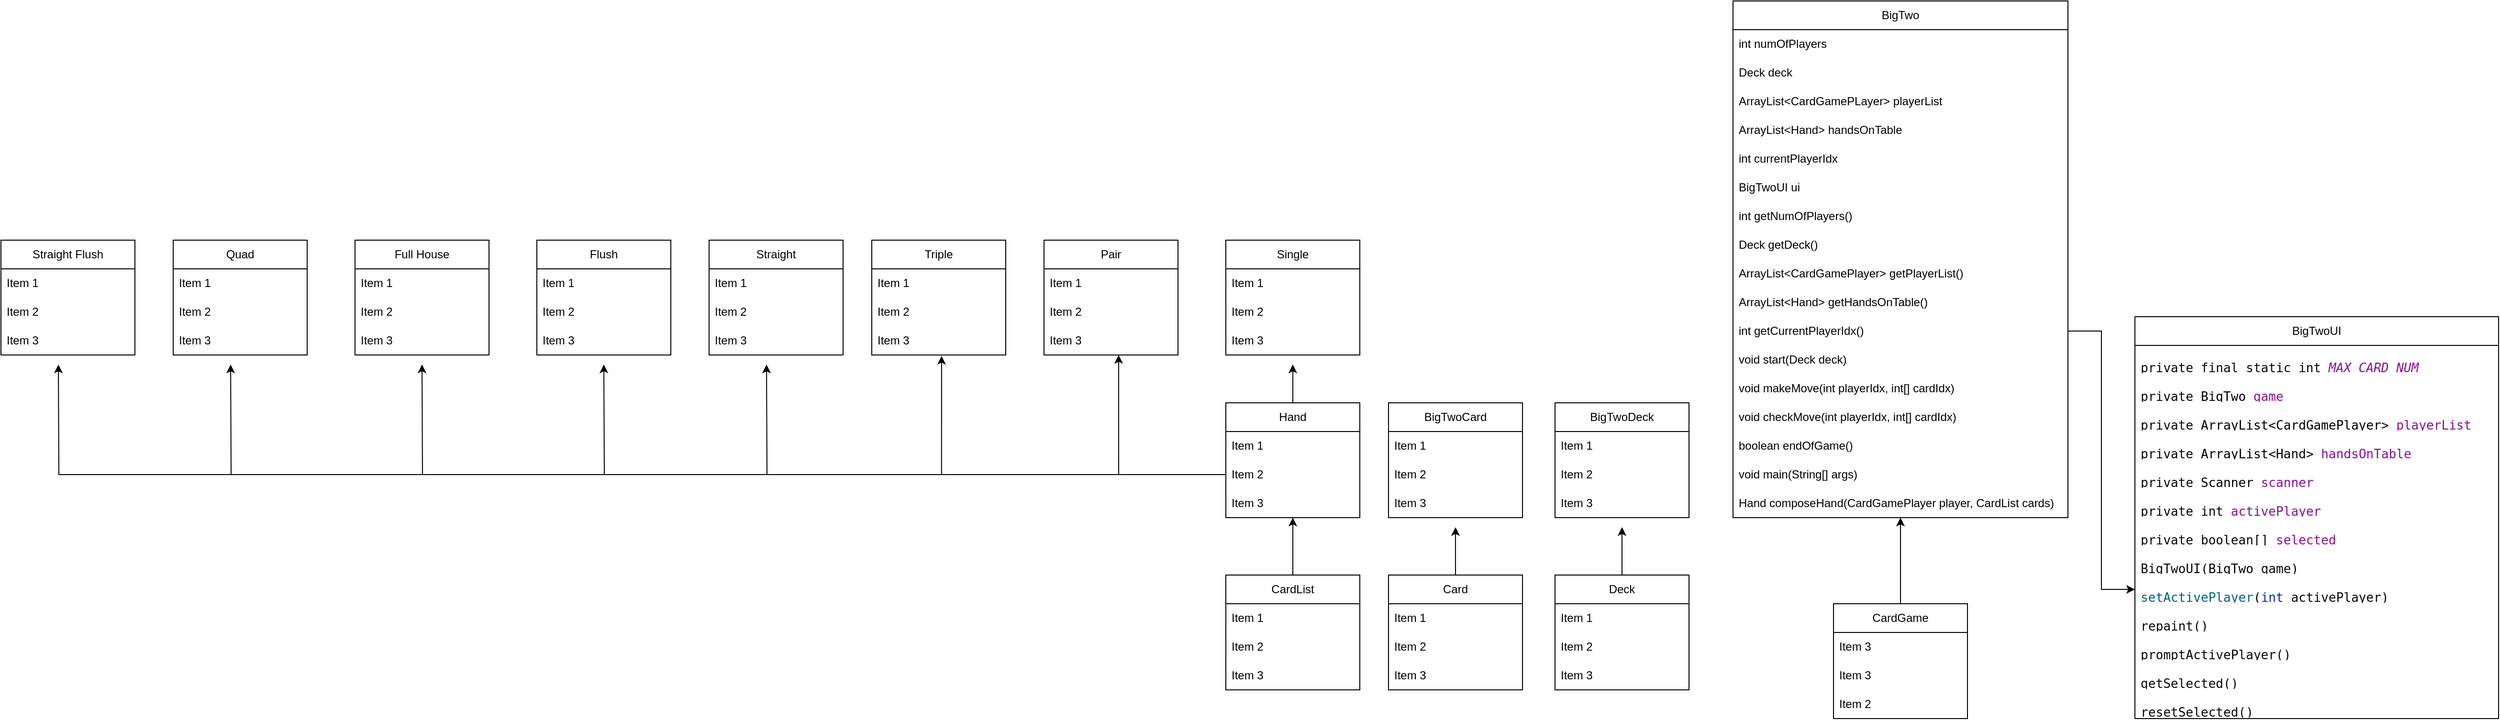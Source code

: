 <mxfile version="22.0.8" type="device">
  <diagram name="Page-1" id="g47w8EGufNqHZkuAwnUn">
    <mxGraphModel dx="3328" dy="1989" grid="1" gridSize="10" guides="1" tooltips="1" connect="1" arrows="1" fold="1" page="1" pageScale="1" pageWidth="827" pageHeight="1169" math="0" shadow="0">
      <root>
        <mxCell id="0" />
        <mxCell id="1" parent="0" />
        <mxCell id="C8PGLxYeHss2Zlrwtv-7-67" style="edgeStyle=orthogonalEdgeStyle;rounded=0;orthogonalLoop=1;jettySize=auto;html=1;" edge="1" parent="1" source="C8PGLxYeHss2Zlrwtv-7-3">
          <mxGeometry relative="1" as="geometry">
            <mxPoint x="414" y="540" as="targetPoint" />
          </mxGeometry>
        </mxCell>
        <mxCell id="C8PGLxYeHss2Zlrwtv-7-3" value="Deck" style="swimlane;fontStyle=0;childLayout=stackLayout;horizontal=1;startSize=30;horizontalStack=0;resizeParent=1;resizeParentMax=0;resizeLast=0;collapsible=1;marginBottom=0;whiteSpace=wrap;html=1;" vertex="1" parent="1">
          <mxGeometry x="344" y="590" width="140" height="120" as="geometry" />
        </mxCell>
        <mxCell id="C8PGLxYeHss2Zlrwtv-7-4" value="Item 1" style="text;strokeColor=none;fillColor=none;align=left;verticalAlign=middle;spacingLeft=4;spacingRight=4;overflow=hidden;points=[[0,0.5],[1,0.5]];portConstraint=eastwest;rotatable=0;whiteSpace=wrap;html=1;" vertex="1" parent="C8PGLxYeHss2Zlrwtv-7-3">
          <mxGeometry y="30" width="140" height="30" as="geometry" />
        </mxCell>
        <mxCell id="C8PGLxYeHss2Zlrwtv-7-5" value="Item 2" style="text;strokeColor=none;fillColor=none;align=left;verticalAlign=middle;spacingLeft=4;spacingRight=4;overflow=hidden;points=[[0,0.5],[1,0.5]];portConstraint=eastwest;rotatable=0;whiteSpace=wrap;html=1;" vertex="1" parent="C8PGLxYeHss2Zlrwtv-7-3">
          <mxGeometry y="60" width="140" height="30" as="geometry" />
        </mxCell>
        <mxCell id="C8PGLxYeHss2Zlrwtv-7-6" value="Item 3" style="text;strokeColor=none;fillColor=none;align=left;verticalAlign=middle;spacingLeft=4;spacingRight=4;overflow=hidden;points=[[0,0.5],[1,0.5]];portConstraint=eastwest;rotatable=0;whiteSpace=wrap;html=1;" vertex="1" parent="C8PGLxYeHss2Zlrwtv-7-3">
          <mxGeometry y="90" width="140" height="30" as="geometry" />
        </mxCell>
        <mxCell id="C8PGLxYeHss2Zlrwtv-7-7" value="BigTwoDeck" style="swimlane;fontStyle=0;childLayout=stackLayout;horizontal=1;startSize=30;horizontalStack=0;resizeParent=1;resizeParentMax=0;resizeLast=0;collapsible=1;marginBottom=0;whiteSpace=wrap;html=1;" vertex="1" parent="1">
          <mxGeometry x="344" y="410" width="140" height="120" as="geometry" />
        </mxCell>
        <mxCell id="C8PGLxYeHss2Zlrwtv-7-8" value="Item 1" style="text;strokeColor=none;fillColor=none;align=left;verticalAlign=middle;spacingLeft=4;spacingRight=4;overflow=hidden;points=[[0,0.5],[1,0.5]];portConstraint=eastwest;rotatable=0;whiteSpace=wrap;html=1;" vertex="1" parent="C8PGLxYeHss2Zlrwtv-7-7">
          <mxGeometry y="30" width="140" height="30" as="geometry" />
        </mxCell>
        <mxCell id="C8PGLxYeHss2Zlrwtv-7-9" value="Item 2" style="text;strokeColor=none;fillColor=none;align=left;verticalAlign=middle;spacingLeft=4;spacingRight=4;overflow=hidden;points=[[0,0.5],[1,0.5]];portConstraint=eastwest;rotatable=0;whiteSpace=wrap;html=1;" vertex="1" parent="C8PGLxYeHss2Zlrwtv-7-7">
          <mxGeometry y="60" width="140" height="30" as="geometry" />
        </mxCell>
        <mxCell id="C8PGLxYeHss2Zlrwtv-7-10" value="Item 3" style="text;strokeColor=none;fillColor=none;align=left;verticalAlign=middle;spacingLeft=4;spacingRight=4;overflow=hidden;points=[[0,0.5],[1,0.5]];portConstraint=eastwest;rotatable=0;whiteSpace=wrap;html=1;" vertex="1" parent="C8PGLxYeHss2Zlrwtv-7-7">
          <mxGeometry y="90" width="140" height="30" as="geometry" />
        </mxCell>
        <mxCell id="C8PGLxYeHss2Zlrwtv-7-81" style="edgeStyle=orthogonalEdgeStyle;rounded=0;orthogonalLoop=1;jettySize=auto;html=1;" edge="1" parent="1" source="C8PGLxYeHss2Zlrwtv-7-13">
          <mxGeometry relative="1" as="geometry">
            <mxPoint x="240" y="540" as="targetPoint" />
          </mxGeometry>
        </mxCell>
        <mxCell id="C8PGLxYeHss2Zlrwtv-7-13" value="Card" style="swimlane;fontStyle=0;childLayout=stackLayout;horizontal=1;startSize=30;horizontalStack=0;resizeParent=1;resizeParentMax=0;resizeLast=0;collapsible=1;marginBottom=0;whiteSpace=wrap;html=1;" vertex="1" parent="1">
          <mxGeometry x="170" y="590" width="140" height="120" as="geometry" />
        </mxCell>
        <mxCell id="C8PGLxYeHss2Zlrwtv-7-14" value="Item 1" style="text;strokeColor=none;fillColor=none;align=left;verticalAlign=middle;spacingLeft=4;spacingRight=4;overflow=hidden;points=[[0,0.5],[1,0.5]];portConstraint=eastwest;rotatable=0;whiteSpace=wrap;html=1;" vertex="1" parent="C8PGLxYeHss2Zlrwtv-7-13">
          <mxGeometry y="30" width="140" height="30" as="geometry" />
        </mxCell>
        <mxCell id="C8PGLxYeHss2Zlrwtv-7-15" value="Item 2" style="text;strokeColor=none;fillColor=none;align=left;verticalAlign=middle;spacingLeft=4;spacingRight=4;overflow=hidden;points=[[0,0.5],[1,0.5]];portConstraint=eastwest;rotatable=0;whiteSpace=wrap;html=1;" vertex="1" parent="C8PGLxYeHss2Zlrwtv-7-13">
          <mxGeometry y="60" width="140" height="30" as="geometry" />
        </mxCell>
        <mxCell id="C8PGLxYeHss2Zlrwtv-7-16" value="Item 3" style="text;strokeColor=none;fillColor=none;align=left;verticalAlign=middle;spacingLeft=4;spacingRight=4;overflow=hidden;points=[[0,0.5],[1,0.5]];portConstraint=eastwest;rotatable=0;whiteSpace=wrap;html=1;" vertex="1" parent="C8PGLxYeHss2Zlrwtv-7-13">
          <mxGeometry y="90" width="140" height="30" as="geometry" />
        </mxCell>
        <mxCell id="C8PGLxYeHss2Zlrwtv-7-17" value="CardList" style="swimlane;fontStyle=0;childLayout=stackLayout;horizontal=1;startSize=30;horizontalStack=0;resizeParent=1;resizeParentMax=0;resizeLast=0;collapsible=1;marginBottom=0;whiteSpace=wrap;html=1;" vertex="1" parent="1">
          <mxGeometry y="590" width="140" height="120" as="geometry" />
        </mxCell>
        <mxCell id="C8PGLxYeHss2Zlrwtv-7-18" value="Item 1" style="text;strokeColor=none;fillColor=none;align=left;verticalAlign=middle;spacingLeft=4;spacingRight=4;overflow=hidden;points=[[0,0.5],[1,0.5]];portConstraint=eastwest;rotatable=0;whiteSpace=wrap;html=1;" vertex="1" parent="C8PGLxYeHss2Zlrwtv-7-17">
          <mxGeometry y="30" width="140" height="30" as="geometry" />
        </mxCell>
        <mxCell id="C8PGLxYeHss2Zlrwtv-7-19" value="Item 2" style="text;strokeColor=none;fillColor=none;align=left;verticalAlign=middle;spacingLeft=4;spacingRight=4;overflow=hidden;points=[[0,0.5],[1,0.5]];portConstraint=eastwest;rotatable=0;whiteSpace=wrap;html=1;" vertex="1" parent="C8PGLxYeHss2Zlrwtv-7-17">
          <mxGeometry y="60" width="140" height="30" as="geometry" />
        </mxCell>
        <mxCell id="C8PGLxYeHss2Zlrwtv-7-20" value="Item 3" style="text;strokeColor=none;fillColor=none;align=left;verticalAlign=middle;spacingLeft=4;spacingRight=4;overflow=hidden;points=[[0,0.5],[1,0.5]];portConstraint=eastwest;rotatable=0;whiteSpace=wrap;html=1;" vertex="1" parent="C8PGLxYeHss2Zlrwtv-7-17">
          <mxGeometry y="90" width="140" height="30" as="geometry" />
        </mxCell>
        <mxCell id="C8PGLxYeHss2Zlrwtv-7-59" style="edgeStyle=orthogonalEdgeStyle;rounded=0;orthogonalLoop=1;jettySize=auto;html=1;" edge="1" parent="1" source="C8PGLxYeHss2Zlrwtv-7-21">
          <mxGeometry relative="1" as="geometry">
            <mxPoint x="70" y="370" as="targetPoint" />
          </mxGeometry>
        </mxCell>
        <mxCell id="C8PGLxYeHss2Zlrwtv-7-21" value="Hand" style="swimlane;fontStyle=0;childLayout=stackLayout;horizontal=1;startSize=30;horizontalStack=0;resizeParent=1;resizeParentMax=0;resizeLast=0;collapsible=1;marginBottom=0;whiteSpace=wrap;html=1;" vertex="1" parent="1">
          <mxGeometry y="410" width="140" height="120" as="geometry" />
        </mxCell>
        <mxCell id="C8PGLxYeHss2Zlrwtv-7-22" value="Item 1" style="text;strokeColor=none;fillColor=none;align=left;verticalAlign=middle;spacingLeft=4;spacingRight=4;overflow=hidden;points=[[0,0.5],[1,0.5]];portConstraint=eastwest;rotatable=0;whiteSpace=wrap;html=1;" vertex="1" parent="C8PGLxYeHss2Zlrwtv-7-21">
          <mxGeometry y="30" width="140" height="30" as="geometry" />
        </mxCell>
        <mxCell id="C8PGLxYeHss2Zlrwtv-7-62" style="edgeStyle=orthogonalEdgeStyle;rounded=0;orthogonalLoop=1;jettySize=auto;html=1;" edge="1" parent="C8PGLxYeHss2Zlrwtv-7-21" source="C8PGLxYeHss2Zlrwtv-7-23">
          <mxGeometry relative="1" as="geometry">
            <mxPoint x="-480" y="-40" as="targetPoint" />
          </mxGeometry>
        </mxCell>
        <mxCell id="C8PGLxYeHss2Zlrwtv-7-63" style="edgeStyle=orthogonalEdgeStyle;rounded=0;orthogonalLoop=1;jettySize=auto;html=1;" edge="1" parent="C8PGLxYeHss2Zlrwtv-7-21" source="C8PGLxYeHss2Zlrwtv-7-23">
          <mxGeometry relative="1" as="geometry">
            <mxPoint x="-650" y="-40" as="targetPoint" />
          </mxGeometry>
        </mxCell>
        <mxCell id="C8PGLxYeHss2Zlrwtv-7-64" style="edgeStyle=orthogonalEdgeStyle;rounded=0;orthogonalLoop=1;jettySize=auto;html=1;" edge="1" parent="C8PGLxYeHss2Zlrwtv-7-21" source="C8PGLxYeHss2Zlrwtv-7-23">
          <mxGeometry relative="1" as="geometry">
            <mxPoint x="-840" y="-40" as="targetPoint" />
          </mxGeometry>
        </mxCell>
        <mxCell id="C8PGLxYeHss2Zlrwtv-7-65" style="edgeStyle=orthogonalEdgeStyle;rounded=0;orthogonalLoop=1;jettySize=auto;html=1;" edge="1" parent="C8PGLxYeHss2Zlrwtv-7-21" source="C8PGLxYeHss2Zlrwtv-7-23">
          <mxGeometry relative="1" as="geometry">
            <mxPoint x="-1040" y="-40" as="targetPoint" />
          </mxGeometry>
        </mxCell>
        <mxCell id="C8PGLxYeHss2Zlrwtv-7-66" style="edgeStyle=orthogonalEdgeStyle;rounded=0;orthogonalLoop=1;jettySize=auto;html=1;" edge="1" parent="C8PGLxYeHss2Zlrwtv-7-21" source="C8PGLxYeHss2Zlrwtv-7-23">
          <mxGeometry relative="1" as="geometry">
            <mxPoint x="-1220" y="-40" as="targetPoint" />
          </mxGeometry>
        </mxCell>
        <mxCell id="C8PGLxYeHss2Zlrwtv-7-23" value="Item 2" style="text;strokeColor=none;fillColor=none;align=left;verticalAlign=middle;spacingLeft=4;spacingRight=4;overflow=hidden;points=[[0,0.5],[1,0.5]];portConstraint=eastwest;rotatable=0;whiteSpace=wrap;html=1;" vertex="1" parent="C8PGLxYeHss2Zlrwtv-7-21">
          <mxGeometry y="60" width="140" height="30" as="geometry" />
        </mxCell>
        <mxCell id="C8PGLxYeHss2Zlrwtv-7-24" value="Item 3" style="text;strokeColor=none;fillColor=none;align=left;verticalAlign=middle;spacingLeft=4;spacingRight=4;overflow=hidden;points=[[0,0.5],[1,0.5]];portConstraint=eastwest;rotatable=0;whiteSpace=wrap;html=1;" vertex="1" parent="C8PGLxYeHss2Zlrwtv-7-21">
          <mxGeometry y="90" width="140" height="30" as="geometry" />
        </mxCell>
        <mxCell id="C8PGLxYeHss2Zlrwtv-7-25" value="Single" style="swimlane;fontStyle=0;childLayout=stackLayout;horizontal=1;startSize=30;horizontalStack=0;resizeParent=1;resizeParentMax=0;resizeLast=0;collapsible=1;marginBottom=0;whiteSpace=wrap;html=1;" vertex="1" parent="1">
          <mxGeometry y="240" width="140" height="120" as="geometry" />
        </mxCell>
        <mxCell id="C8PGLxYeHss2Zlrwtv-7-26" value="Item 1" style="text;strokeColor=none;fillColor=none;align=left;verticalAlign=middle;spacingLeft=4;spacingRight=4;overflow=hidden;points=[[0,0.5],[1,0.5]];portConstraint=eastwest;rotatable=0;whiteSpace=wrap;html=1;" vertex="1" parent="C8PGLxYeHss2Zlrwtv-7-25">
          <mxGeometry y="30" width="140" height="30" as="geometry" />
        </mxCell>
        <mxCell id="C8PGLxYeHss2Zlrwtv-7-27" value="Item 2" style="text;strokeColor=none;fillColor=none;align=left;verticalAlign=middle;spacingLeft=4;spacingRight=4;overflow=hidden;points=[[0,0.5],[1,0.5]];portConstraint=eastwest;rotatable=0;whiteSpace=wrap;html=1;" vertex="1" parent="C8PGLxYeHss2Zlrwtv-7-25">
          <mxGeometry y="60" width="140" height="30" as="geometry" />
        </mxCell>
        <mxCell id="C8PGLxYeHss2Zlrwtv-7-28" value="Item 3" style="text;strokeColor=none;fillColor=none;align=left;verticalAlign=middle;spacingLeft=4;spacingRight=4;overflow=hidden;points=[[0,0.5],[1,0.5]];portConstraint=eastwest;rotatable=0;whiteSpace=wrap;html=1;" vertex="1" parent="C8PGLxYeHss2Zlrwtv-7-25">
          <mxGeometry y="90" width="140" height="30" as="geometry" />
        </mxCell>
        <mxCell id="C8PGLxYeHss2Zlrwtv-7-29" value="Pair" style="swimlane;fontStyle=0;childLayout=stackLayout;horizontal=1;startSize=30;horizontalStack=0;resizeParent=1;resizeParentMax=0;resizeLast=0;collapsible=1;marginBottom=0;whiteSpace=wrap;html=1;" vertex="1" parent="1">
          <mxGeometry x="-190" y="240" width="140" height="120" as="geometry" />
        </mxCell>
        <mxCell id="C8PGLxYeHss2Zlrwtv-7-30" value="Item 1" style="text;strokeColor=none;fillColor=none;align=left;verticalAlign=middle;spacingLeft=4;spacingRight=4;overflow=hidden;points=[[0,0.5],[1,0.5]];portConstraint=eastwest;rotatable=0;whiteSpace=wrap;html=1;" vertex="1" parent="C8PGLxYeHss2Zlrwtv-7-29">
          <mxGeometry y="30" width="140" height="30" as="geometry" />
        </mxCell>
        <mxCell id="C8PGLxYeHss2Zlrwtv-7-31" value="Item 2" style="text;strokeColor=none;fillColor=none;align=left;verticalAlign=middle;spacingLeft=4;spacingRight=4;overflow=hidden;points=[[0,0.5],[1,0.5]];portConstraint=eastwest;rotatable=0;whiteSpace=wrap;html=1;" vertex="1" parent="C8PGLxYeHss2Zlrwtv-7-29">
          <mxGeometry y="60" width="140" height="30" as="geometry" />
        </mxCell>
        <mxCell id="C8PGLxYeHss2Zlrwtv-7-32" value="Item 3" style="text;strokeColor=none;fillColor=none;align=left;verticalAlign=middle;spacingLeft=4;spacingRight=4;overflow=hidden;points=[[0,0.5],[1,0.5]];portConstraint=eastwest;rotatable=0;whiteSpace=wrap;html=1;" vertex="1" parent="C8PGLxYeHss2Zlrwtv-7-29">
          <mxGeometry y="90" width="140" height="30" as="geometry" />
        </mxCell>
        <mxCell id="C8PGLxYeHss2Zlrwtv-7-33" value="Triple" style="swimlane;fontStyle=0;childLayout=stackLayout;horizontal=1;startSize=30;horizontalStack=0;resizeParent=1;resizeParentMax=0;resizeLast=0;collapsible=1;marginBottom=0;whiteSpace=wrap;html=1;" vertex="1" parent="1">
          <mxGeometry x="-370" y="240" width="140" height="120" as="geometry" />
        </mxCell>
        <mxCell id="C8PGLxYeHss2Zlrwtv-7-34" value="Item 1" style="text;strokeColor=none;fillColor=none;align=left;verticalAlign=middle;spacingLeft=4;spacingRight=4;overflow=hidden;points=[[0,0.5],[1,0.5]];portConstraint=eastwest;rotatable=0;whiteSpace=wrap;html=1;" vertex="1" parent="C8PGLxYeHss2Zlrwtv-7-33">
          <mxGeometry y="30" width="140" height="30" as="geometry" />
        </mxCell>
        <mxCell id="C8PGLxYeHss2Zlrwtv-7-35" value="Item 2" style="text;strokeColor=none;fillColor=none;align=left;verticalAlign=middle;spacingLeft=4;spacingRight=4;overflow=hidden;points=[[0,0.5],[1,0.5]];portConstraint=eastwest;rotatable=0;whiteSpace=wrap;html=1;" vertex="1" parent="C8PGLxYeHss2Zlrwtv-7-33">
          <mxGeometry y="60" width="140" height="30" as="geometry" />
        </mxCell>
        <mxCell id="C8PGLxYeHss2Zlrwtv-7-36" value="Item 3" style="text;strokeColor=none;fillColor=none;align=left;verticalAlign=middle;spacingLeft=4;spacingRight=4;overflow=hidden;points=[[0,0.5],[1,0.5]];portConstraint=eastwest;rotatable=0;whiteSpace=wrap;html=1;" vertex="1" parent="C8PGLxYeHss2Zlrwtv-7-33">
          <mxGeometry y="90" width="140" height="30" as="geometry" />
        </mxCell>
        <mxCell id="C8PGLxYeHss2Zlrwtv-7-37" value="Straight" style="swimlane;fontStyle=0;childLayout=stackLayout;horizontal=1;startSize=30;horizontalStack=0;resizeParent=1;resizeParentMax=0;resizeLast=0;collapsible=1;marginBottom=0;whiteSpace=wrap;html=1;" vertex="1" parent="1">
          <mxGeometry x="-540" y="240" width="140" height="120" as="geometry" />
        </mxCell>
        <mxCell id="C8PGLxYeHss2Zlrwtv-7-38" value="Item 1" style="text;strokeColor=none;fillColor=none;align=left;verticalAlign=middle;spacingLeft=4;spacingRight=4;overflow=hidden;points=[[0,0.5],[1,0.5]];portConstraint=eastwest;rotatable=0;whiteSpace=wrap;html=1;" vertex="1" parent="C8PGLxYeHss2Zlrwtv-7-37">
          <mxGeometry y="30" width="140" height="30" as="geometry" />
        </mxCell>
        <mxCell id="C8PGLxYeHss2Zlrwtv-7-39" value="Item 2" style="text;strokeColor=none;fillColor=none;align=left;verticalAlign=middle;spacingLeft=4;spacingRight=4;overflow=hidden;points=[[0,0.5],[1,0.5]];portConstraint=eastwest;rotatable=0;whiteSpace=wrap;html=1;" vertex="1" parent="C8PGLxYeHss2Zlrwtv-7-37">
          <mxGeometry y="60" width="140" height="30" as="geometry" />
        </mxCell>
        <mxCell id="C8PGLxYeHss2Zlrwtv-7-40" value="Item 3" style="text;strokeColor=none;fillColor=none;align=left;verticalAlign=middle;spacingLeft=4;spacingRight=4;overflow=hidden;points=[[0,0.5],[1,0.5]];portConstraint=eastwest;rotatable=0;whiteSpace=wrap;html=1;" vertex="1" parent="C8PGLxYeHss2Zlrwtv-7-37">
          <mxGeometry y="90" width="140" height="30" as="geometry" />
        </mxCell>
        <mxCell id="C8PGLxYeHss2Zlrwtv-7-41" value="Flush" style="swimlane;fontStyle=0;childLayout=stackLayout;horizontal=1;startSize=30;horizontalStack=0;resizeParent=1;resizeParentMax=0;resizeLast=0;collapsible=1;marginBottom=0;whiteSpace=wrap;html=1;" vertex="1" parent="1">
          <mxGeometry x="-720" y="240" width="140" height="120" as="geometry" />
        </mxCell>
        <mxCell id="C8PGLxYeHss2Zlrwtv-7-42" value="Item 1" style="text;strokeColor=none;fillColor=none;align=left;verticalAlign=middle;spacingLeft=4;spacingRight=4;overflow=hidden;points=[[0,0.5],[1,0.5]];portConstraint=eastwest;rotatable=0;whiteSpace=wrap;html=1;" vertex="1" parent="C8PGLxYeHss2Zlrwtv-7-41">
          <mxGeometry y="30" width="140" height="30" as="geometry" />
        </mxCell>
        <mxCell id="C8PGLxYeHss2Zlrwtv-7-43" value="Item 2" style="text;strokeColor=none;fillColor=none;align=left;verticalAlign=middle;spacingLeft=4;spacingRight=4;overflow=hidden;points=[[0,0.5],[1,0.5]];portConstraint=eastwest;rotatable=0;whiteSpace=wrap;html=1;" vertex="1" parent="C8PGLxYeHss2Zlrwtv-7-41">
          <mxGeometry y="60" width="140" height="30" as="geometry" />
        </mxCell>
        <mxCell id="C8PGLxYeHss2Zlrwtv-7-44" value="Item 3" style="text;strokeColor=none;fillColor=none;align=left;verticalAlign=middle;spacingLeft=4;spacingRight=4;overflow=hidden;points=[[0,0.5],[1,0.5]];portConstraint=eastwest;rotatable=0;whiteSpace=wrap;html=1;" vertex="1" parent="C8PGLxYeHss2Zlrwtv-7-41">
          <mxGeometry y="90" width="140" height="30" as="geometry" />
        </mxCell>
        <mxCell id="C8PGLxYeHss2Zlrwtv-7-45" value="Full House" style="swimlane;fontStyle=0;childLayout=stackLayout;horizontal=1;startSize=30;horizontalStack=0;resizeParent=1;resizeParentMax=0;resizeLast=0;collapsible=1;marginBottom=0;whiteSpace=wrap;html=1;" vertex="1" parent="1">
          <mxGeometry x="-910" y="240" width="140" height="120" as="geometry" />
        </mxCell>
        <mxCell id="C8PGLxYeHss2Zlrwtv-7-46" value="Item 1" style="text;strokeColor=none;fillColor=none;align=left;verticalAlign=middle;spacingLeft=4;spacingRight=4;overflow=hidden;points=[[0,0.5],[1,0.5]];portConstraint=eastwest;rotatable=0;whiteSpace=wrap;html=1;" vertex="1" parent="C8PGLxYeHss2Zlrwtv-7-45">
          <mxGeometry y="30" width="140" height="30" as="geometry" />
        </mxCell>
        <mxCell id="C8PGLxYeHss2Zlrwtv-7-47" value="Item 2" style="text;strokeColor=none;fillColor=none;align=left;verticalAlign=middle;spacingLeft=4;spacingRight=4;overflow=hidden;points=[[0,0.5],[1,0.5]];portConstraint=eastwest;rotatable=0;whiteSpace=wrap;html=1;" vertex="1" parent="C8PGLxYeHss2Zlrwtv-7-45">
          <mxGeometry y="60" width="140" height="30" as="geometry" />
        </mxCell>
        <mxCell id="C8PGLxYeHss2Zlrwtv-7-48" value="Item 3" style="text;strokeColor=none;fillColor=none;align=left;verticalAlign=middle;spacingLeft=4;spacingRight=4;overflow=hidden;points=[[0,0.5],[1,0.5]];portConstraint=eastwest;rotatable=0;whiteSpace=wrap;html=1;" vertex="1" parent="C8PGLxYeHss2Zlrwtv-7-45">
          <mxGeometry y="90" width="140" height="30" as="geometry" />
        </mxCell>
        <mxCell id="C8PGLxYeHss2Zlrwtv-7-49" value="Quad" style="swimlane;fontStyle=0;childLayout=stackLayout;horizontal=1;startSize=30;horizontalStack=0;resizeParent=1;resizeParentMax=0;resizeLast=0;collapsible=1;marginBottom=0;whiteSpace=wrap;html=1;" vertex="1" parent="1">
          <mxGeometry x="-1100" y="240" width="140" height="120" as="geometry" />
        </mxCell>
        <mxCell id="C8PGLxYeHss2Zlrwtv-7-50" value="Item 1" style="text;strokeColor=none;fillColor=none;align=left;verticalAlign=middle;spacingLeft=4;spacingRight=4;overflow=hidden;points=[[0,0.5],[1,0.5]];portConstraint=eastwest;rotatable=0;whiteSpace=wrap;html=1;" vertex="1" parent="C8PGLxYeHss2Zlrwtv-7-49">
          <mxGeometry y="30" width="140" height="30" as="geometry" />
        </mxCell>
        <mxCell id="C8PGLxYeHss2Zlrwtv-7-51" value="Item 2" style="text;strokeColor=none;fillColor=none;align=left;verticalAlign=middle;spacingLeft=4;spacingRight=4;overflow=hidden;points=[[0,0.5],[1,0.5]];portConstraint=eastwest;rotatable=0;whiteSpace=wrap;html=1;" vertex="1" parent="C8PGLxYeHss2Zlrwtv-7-49">
          <mxGeometry y="60" width="140" height="30" as="geometry" />
        </mxCell>
        <mxCell id="C8PGLxYeHss2Zlrwtv-7-52" value="Item 3" style="text;strokeColor=none;fillColor=none;align=left;verticalAlign=middle;spacingLeft=4;spacingRight=4;overflow=hidden;points=[[0,0.5],[1,0.5]];portConstraint=eastwest;rotatable=0;whiteSpace=wrap;html=1;" vertex="1" parent="C8PGLxYeHss2Zlrwtv-7-49">
          <mxGeometry y="90" width="140" height="30" as="geometry" />
        </mxCell>
        <mxCell id="C8PGLxYeHss2Zlrwtv-7-53" value="Straight Flush" style="swimlane;fontStyle=0;childLayout=stackLayout;horizontal=1;startSize=30;horizontalStack=0;resizeParent=1;resizeParentMax=0;resizeLast=0;collapsible=1;marginBottom=0;whiteSpace=wrap;html=1;" vertex="1" parent="1">
          <mxGeometry x="-1280" y="240" width="140" height="120" as="geometry" />
        </mxCell>
        <mxCell id="C8PGLxYeHss2Zlrwtv-7-54" value="Item 1" style="text;strokeColor=none;fillColor=none;align=left;verticalAlign=middle;spacingLeft=4;spacingRight=4;overflow=hidden;points=[[0,0.5],[1,0.5]];portConstraint=eastwest;rotatable=0;whiteSpace=wrap;html=1;" vertex="1" parent="C8PGLxYeHss2Zlrwtv-7-53">
          <mxGeometry y="30" width="140" height="30" as="geometry" />
        </mxCell>
        <mxCell id="C8PGLxYeHss2Zlrwtv-7-55" value="Item 2" style="text;strokeColor=none;fillColor=none;align=left;verticalAlign=middle;spacingLeft=4;spacingRight=4;overflow=hidden;points=[[0,0.5],[1,0.5]];portConstraint=eastwest;rotatable=0;whiteSpace=wrap;html=1;" vertex="1" parent="C8PGLxYeHss2Zlrwtv-7-53">
          <mxGeometry y="60" width="140" height="30" as="geometry" />
        </mxCell>
        <mxCell id="C8PGLxYeHss2Zlrwtv-7-56" value="Item 3" style="text;strokeColor=none;fillColor=none;align=left;verticalAlign=middle;spacingLeft=4;spacingRight=4;overflow=hidden;points=[[0,0.5],[1,0.5]];portConstraint=eastwest;rotatable=0;whiteSpace=wrap;html=1;" vertex="1" parent="C8PGLxYeHss2Zlrwtv-7-53">
          <mxGeometry y="90" width="140" height="30" as="geometry" />
        </mxCell>
        <mxCell id="C8PGLxYeHss2Zlrwtv-7-58" style="edgeStyle=orthogonalEdgeStyle;rounded=0;orthogonalLoop=1;jettySize=auto;html=1;entryX=0.5;entryY=1;entryDx=0;entryDy=0;entryPerimeter=0;" edge="1" parent="1" source="C8PGLxYeHss2Zlrwtv-7-17" target="C8PGLxYeHss2Zlrwtv-7-24">
          <mxGeometry relative="1" as="geometry" />
        </mxCell>
        <mxCell id="C8PGLxYeHss2Zlrwtv-7-60" style="edgeStyle=orthogonalEdgeStyle;rounded=0;orthogonalLoop=1;jettySize=auto;html=1;entryX=0.557;entryY=1;entryDx=0;entryDy=0;entryPerimeter=0;" edge="1" parent="1" source="C8PGLxYeHss2Zlrwtv-7-23" target="C8PGLxYeHss2Zlrwtv-7-32">
          <mxGeometry relative="1" as="geometry" />
        </mxCell>
        <mxCell id="C8PGLxYeHss2Zlrwtv-7-61" style="edgeStyle=orthogonalEdgeStyle;rounded=0;orthogonalLoop=1;jettySize=auto;html=1;entryX=0.521;entryY=1.033;entryDx=0;entryDy=0;entryPerimeter=0;" edge="1" parent="1" source="C8PGLxYeHss2Zlrwtv-7-23" target="C8PGLxYeHss2Zlrwtv-7-36">
          <mxGeometry relative="1" as="geometry" />
        </mxCell>
        <mxCell id="C8PGLxYeHss2Zlrwtv-7-108" value="" style="edgeStyle=orthogonalEdgeStyle;rounded=0;orthogonalLoop=1;jettySize=auto;html=1;" edge="1" parent="1" source="C8PGLxYeHss2Zlrwtv-7-68" target="C8PGLxYeHss2Zlrwtv-7-104">
          <mxGeometry relative="1" as="geometry" />
        </mxCell>
        <mxCell id="C8PGLxYeHss2Zlrwtv-7-68" value="CardGame" style="swimlane;fontStyle=0;childLayout=stackLayout;horizontal=1;startSize=30;horizontalStack=0;resizeParent=1;resizeParentMax=0;resizeLast=0;collapsible=1;marginBottom=0;whiteSpace=wrap;html=1;" vertex="1" parent="1">
          <mxGeometry x="635" y="620" width="140" height="120" as="geometry" />
        </mxCell>
        <mxCell id="C8PGLxYeHss2Zlrwtv-7-71" value="Item 3" style="text;strokeColor=none;fillColor=none;align=left;verticalAlign=middle;spacingLeft=4;spacingRight=4;overflow=hidden;points=[[0,0.5],[1,0.5]];portConstraint=eastwest;rotatable=0;whiteSpace=wrap;html=1;" vertex="1" parent="C8PGLxYeHss2Zlrwtv-7-68">
          <mxGeometry y="30" width="140" height="30" as="geometry" />
        </mxCell>
        <mxCell id="C8PGLxYeHss2Zlrwtv-7-117" value="Item 3" style="text;strokeColor=none;fillColor=none;align=left;verticalAlign=middle;spacingLeft=4;spacingRight=4;overflow=hidden;points=[[0,0.5],[1,0.5]];portConstraint=eastwest;rotatable=0;whiteSpace=wrap;html=1;" vertex="1" parent="C8PGLxYeHss2Zlrwtv-7-68">
          <mxGeometry y="60" width="140" height="30" as="geometry" />
        </mxCell>
        <mxCell id="C8PGLxYeHss2Zlrwtv-7-70" value="Item 2" style="text;strokeColor=none;fillColor=none;align=left;verticalAlign=middle;spacingLeft=4;spacingRight=4;overflow=hidden;points=[[0,0.5],[1,0.5]];portConstraint=eastwest;rotatable=0;whiteSpace=wrap;html=1;" vertex="1" parent="C8PGLxYeHss2Zlrwtv-7-68">
          <mxGeometry y="90" width="140" height="30" as="geometry" />
        </mxCell>
        <mxCell id="C8PGLxYeHss2Zlrwtv-7-77" value="BigTwoCard" style="swimlane;fontStyle=0;childLayout=stackLayout;horizontal=1;startSize=30;horizontalStack=0;resizeParent=1;resizeParentMax=0;resizeLast=0;collapsible=1;marginBottom=0;whiteSpace=wrap;html=1;" vertex="1" parent="1">
          <mxGeometry x="170" y="410" width="140" height="120" as="geometry" />
        </mxCell>
        <mxCell id="C8PGLxYeHss2Zlrwtv-7-78" value="Item 1" style="text;strokeColor=none;fillColor=none;align=left;verticalAlign=middle;spacingLeft=4;spacingRight=4;overflow=hidden;points=[[0,0.5],[1,0.5]];portConstraint=eastwest;rotatable=0;whiteSpace=wrap;html=1;" vertex="1" parent="C8PGLxYeHss2Zlrwtv-7-77">
          <mxGeometry y="30" width="140" height="30" as="geometry" />
        </mxCell>
        <mxCell id="C8PGLxYeHss2Zlrwtv-7-79" value="Item 2" style="text;strokeColor=none;fillColor=none;align=left;verticalAlign=middle;spacingLeft=4;spacingRight=4;overflow=hidden;points=[[0,0.5],[1,0.5]];portConstraint=eastwest;rotatable=0;whiteSpace=wrap;html=1;" vertex="1" parent="C8PGLxYeHss2Zlrwtv-7-77">
          <mxGeometry y="60" width="140" height="30" as="geometry" />
        </mxCell>
        <mxCell id="C8PGLxYeHss2Zlrwtv-7-80" value="Item 3" style="text;strokeColor=none;fillColor=none;align=left;verticalAlign=middle;spacingLeft=4;spacingRight=4;overflow=hidden;points=[[0,0.5],[1,0.5]];portConstraint=eastwest;rotatable=0;whiteSpace=wrap;html=1;" vertex="1" parent="C8PGLxYeHss2Zlrwtv-7-77">
          <mxGeometry y="90" width="140" height="30" as="geometry" />
        </mxCell>
        <mxCell id="C8PGLxYeHss2Zlrwtv-7-90" value="BigTwoUI" style="swimlane;fontStyle=0;childLayout=stackLayout;horizontal=1;startSize=30;horizontalStack=0;resizeParent=1;resizeParentMax=0;resizeLast=0;collapsible=1;marginBottom=0;whiteSpace=wrap;html=1;" vertex="1" parent="1">
          <mxGeometry x="950" y="320" width="380" height="420" as="geometry" />
        </mxCell>
        <mxCell id="C8PGLxYeHss2Zlrwtv-7-91" value="&lt;div style=&quot;background-color:#ffffff;color:#080808&quot;&gt;&lt;pre style=&quot;font-family:&#39;JetBrains Mono&#39;,monospace;font-size:9.8pt;&quot;&gt;private final static int &lt;span style=&quot;color:#871094;font-style:italic;&quot;&gt;MAX_CARD_NUM&lt;/span&gt;&lt;/pre&gt;&lt;/div&gt;" style="text;strokeColor=none;fillColor=none;align=left;verticalAlign=middle;spacingLeft=4;spacingRight=4;overflow=hidden;points=[[0,0.5],[1,0.5]];portConstraint=eastwest;rotatable=0;whiteSpace=wrap;html=1;" vertex="1" parent="C8PGLxYeHss2Zlrwtv-7-90">
          <mxGeometry y="30" width="380" height="30" as="geometry" />
        </mxCell>
        <mxCell id="C8PGLxYeHss2Zlrwtv-7-92" value="&lt;div style=&quot;background-color:#ffffff;color:#080808&quot;&gt;&lt;pre style=&quot;font-family:&#39;JetBrains Mono&#39;,monospace;font-size:9.8pt;&quot;&gt;private &lt;span style=&quot;color:#000000;&quot;&gt;BigTwo &lt;/span&gt;&lt;span style=&quot;color:#871094;&quot;&gt;game&lt;/span&gt;&lt;/pre&gt;&lt;/div&gt;" style="text;strokeColor=none;fillColor=none;align=left;verticalAlign=middle;spacingLeft=4;spacingRight=4;overflow=hidden;points=[[0,0.5],[1,0.5]];portConstraint=eastwest;rotatable=0;whiteSpace=wrap;html=1;" vertex="1" parent="C8PGLxYeHss2Zlrwtv-7-90">
          <mxGeometry y="60" width="380" height="30" as="geometry" />
        </mxCell>
        <mxCell id="C8PGLxYeHss2Zlrwtv-7-94" value="&lt;div style=&quot;background-color:#ffffff;color:#080808&quot;&gt;&lt;pre style=&quot;font-family:&#39;JetBrains Mono&#39;,monospace;font-size:9.8pt;&quot;&gt;private &lt;span style=&quot;color:#000000;&quot;&gt;ArrayList&lt;/span&gt;&amp;lt;&lt;span style=&quot;color:#000000;&quot;&gt;CardGamePlayer&lt;/span&gt;&amp;gt; &lt;span style=&quot;color:#871094;&quot;&gt;playerList&lt;/span&gt;&lt;/pre&gt;&lt;/div&gt;" style="text;strokeColor=none;fillColor=none;align=left;verticalAlign=middle;spacingLeft=4;spacingRight=4;overflow=hidden;points=[[0,0.5],[1,0.5]];portConstraint=eastwest;rotatable=0;whiteSpace=wrap;html=1;" vertex="1" parent="C8PGLxYeHss2Zlrwtv-7-90">
          <mxGeometry y="90" width="380" height="30" as="geometry" />
        </mxCell>
        <mxCell id="C8PGLxYeHss2Zlrwtv-7-93" value="&lt;div style=&quot;background-color:#ffffff;color:#080808&quot;&gt;&lt;pre style=&quot;font-family:&#39;JetBrains Mono&#39;,monospace;font-size:9.8pt;&quot;&gt;private &lt;span style=&quot;color:#000000;&quot;&gt;ArrayList&lt;/span&gt;&amp;lt;&lt;span style=&quot;color:#000000;&quot;&gt;Hand&lt;/span&gt;&amp;gt; &lt;span style=&quot;color:#871094;&quot;&gt;handsOnTable&lt;/span&gt;&lt;/pre&gt;&lt;/div&gt;" style="text;strokeColor=none;fillColor=none;align=left;verticalAlign=middle;spacingLeft=4;spacingRight=4;overflow=hidden;points=[[0,0.5],[1,0.5]];portConstraint=eastwest;rotatable=0;whiteSpace=wrap;html=1;" vertex="1" parent="C8PGLxYeHss2Zlrwtv-7-90">
          <mxGeometry y="120" width="380" height="30" as="geometry" />
        </mxCell>
        <mxCell id="C8PGLxYeHss2Zlrwtv-7-98" value="&lt;div style=&quot;background-color:#ffffff;color:#080808&quot;&gt;&lt;pre style=&quot;font-family:&#39;JetBrains Mono&#39;,monospace;font-size:9.8pt;&quot;&gt;&lt;div&gt;&lt;pre style=&quot;font-family:&#39;JetBrains Mono&#39;,monospace;font-size:9.8pt;&quot;&gt;private &lt;span style=&quot;color:#000000;&quot;&gt;Scanner &lt;/span&gt;&lt;span style=&quot;color:#871094;&quot;&gt;scanner&lt;/span&gt;&lt;/pre&gt;&lt;/div&gt;&lt;/pre&gt;&lt;/div&gt;" style="text;strokeColor=none;fillColor=none;align=left;verticalAlign=middle;spacingLeft=4;spacingRight=4;overflow=hidden;points=[[0,0.5],[1,0.5]];portConstraint=eastwest;rotatable=0;whiteSpace=wrap;html=1;" vertex="1" parent="C8PGLxYeHss2Zlrwtv-7-90">
          <mxGeometry y="150" width="380" height="30" as="geometry" />
        </mxCell>
        <mxCell id="C8PGLxYeHss2Zlrwtv-7-99" value="&lt;div style=&quot;background-color:#ffffff;color:#080808&quot;&gt;&lt;pre style=&quot;font-family:&#39;JetBrains Mono&#39;,monospace;font-size:9.8pt;&quot;&gt;&lt;pre style=&quot;font-family:&#39;JetBrains Mono&#39;,monospace;font-size:9.8pt;&quot;&gt;&lt;div&gt;&lt;pre style=&quot;font-family:&#39;JetBrains Mono&#39;,monospace;font-size:9.8pt;&quot;&gt;private int &lt;span style=&quot;color:#871094;&quot;&gt;activePlayer&lt;/span&gt;&lt;/pre&gt;&lt;/div&gt;&lt;/pre&gt;&lt;/pre&gt;&lt;/div&gt;" style="text;strokeColor=none;fillColor=none;align=left;verticalAlign=middle;spacingLeft=4;spacingRight=4;overflow=hidden;points=[[0,0.5],[1,0.5]];portConstraint=eastwest;rotatable=0;whiteSpace=wrap;html=1;" vertex="1" parent="C8PGLxYeHss2Zlrwtv-7-90">
          <mxGeometry y="180" width="380" height="30" as="geometry" />
        </mxCell>
        <mxCell id="C8PGLxYeHss2Zlrwtv-7-95" value="&lt;div style=&quot;background-color:#ffffff;color:#080808&quot;&gt;&lt;pre style=&quot;font-family:&#39;JetBrains Mono&#39;,monospace;font-size:9.8pt;&quot;&gt;&lt;div&gt;&lt;pre style=&quot;font-family:&#39;JetBrains Mono&#39;,monospace;font-size:9.8pt;&quot;&gt;private boolean[] &lt;span style=&quot;color:#871094;&quot;&gt;selected&lt;/span&gt;&lt;/pre&gt;&lt;/div&gt;&lt;/pre&gt;&lt;/div&gt;" style="text;strokeColor=none;fillColor=none;align=left;verticalAlign=middle;spacingLeft=4;spacingRight=4;overflow=hidden;points=[[0,0.5],[1,0.5]];portConstraint=eastwest;rotatable=0;whiteSpace=wrap;html=1;" vertex="1" parent="C8PGLxYeHss2Zlrwtv-7-90">
          <mxGeometry y="210" width="380" height="30" as="geometry" />
        </mxCell>
        <mxCell id="C8PGLxYeHss2Zlrwtv-7-97" value="&lt;div style=&quot;background-color:#ffffff;color:#080808&quot;&gt;&lt;pre style=&quot;font-family:&#39;JetBrains Mono&#39;,monospace;font-size:9.8pt;&quot;&gt;&lt;div&gt;&lt;pre style=&quot;font-family:&#39;JetBrains Mono&#39;,monospace;font-size:9.8pt;&quot;&gt;BigTwoUI(&lt;span style=&quot;color:#000000;&quot;&gt;BigTwo &lt;/span&gt;game)&lt;/pre&gt;&lt;/div&gt;&lt;/pre&gt;&lt;/div&gt;" style="text;strokeColor=none;fillColor=none;align=left;verticalAlign=middle;spacingLeft=4;spacingRight=4;overflow=hidden;points=[[0,0.5],[1,0.5]];portConstraint=eastwest;rotatable=0;whiteSpace=wrap;html=1;" vertex="1" parent="C8PGLxYeHss2Zlrwtv-7-90">
          <mxGeometry y="240" width="380" height="30" as="geometry" />
        </mxCell>
        <mxCell id="C8PGLxYeHss2Zlrwtv-7-100" value="&lt;div style=&quot;background-color:#ffffff;color:#080808&quot;&gt;&lt;pre style=&quot;font-family:&#39;JetBrains Mono&#39;,monospace;font-size:9.8pt;&quot;&gt;&lt;div&gt;&lt;pre style=&quot;font-family:&#39;JetBrains Mono&#39;,monospace;font-size:9.8pt;&quot;&gt;&lt;span style=&quot;color:#00627a;&quot;&gt;setActivePlayer&lt;/span&gt;(&lt;span style=&quot;color:#0033b3;&quot;&gt;int &lt;/span&gt;activePlayer)&lt;/pre&gt;&lt;/div&gt;&lt;/pre&gt;&lt;/div&gt;" style="text;strokeColor=none;fillColor=none;align=left;verticalAlign=middle;spacingLeft=4;spacingRight=4;overflow=hidden;points=[[0,0.5],[1,0.5]];portConstraint=eastwest;rotatable=0;whiteSpace=wrap;html=1;" vertex="1" parent="C8PGLxYeHss2Zlrwtv-7-90">
          <mxGeometry y="270" width="380" height="30" as="geometry" />
        </mxCell>
        <mxCell id="C8PGLxYeHss2Zlrwtv-7-96" value="&lt;div style=&quot;background-color:#ffffff;color:#080808&quot;&gt;&lt;pre style=&quot;font-family:&#39;JetBrains Mono&#39;,monospace;font-size:9.8pt;&quot;&gt;&lt;div&gt;&lt;pre style=&quot;font-family:&#39;JetBrains Mono&#39;,monospace;font-size:9.8pt;&quot;&gt;repaint()&lt;/pre&gt;&lt;/div&gt;&lt;/pre&gt;&lt;/div&gt;" style="text;strokeColor=none;fillColor=none;align=left;verticalAlign=middle;spacingLeft=4;spacingRight=4;overflow=hidden;points=[[0,0.5],[1,0.5]];portConstraint=eastwest;rotatable=0;whiteSpace=wrap;html=1;" vertex="1" parent="C8PGLxYeHss2Zlrwtv-7-90">
          <mxGeometry y="300" width="380" height="30" as="geometry" />
        </mxCell>
        <mxCell id="C8PGLxYeHss2Zlrwtv-7-103" value="&lt;div style=&quot;background-color:#ffffff;color:#080808&quot;&gt;&lt;pre style=&quot;font-family:&#39;JetBrains Mono&#39;,monospace;font-size:9.8pt;&quot;&gt;&lt;pre style=&quot;font-family:&#39;JetBrains Mono&#39;,monospace;font-size:9.8pt;&quot;&gt;&lt;div&gt;&lt;pre style=&quot;font-family:&#39;JetBrains Mono&#39;,monospace;font-size:9.8pt;&quot;&gt;promptActivePlayer()&lt;/pre&gt;&lt;/div&gt;&lt;/pre&gt;&lt;/pre&gt;&lt;/div&gt;" style="text;strokeColor=none;fillColor=none;align=left;verticalAlign=middle;spacingLeft=4;spacingRight=4;overflow=hidden;points=[[0,0.5],[1,0.5]];portConstraint=eastwest;rotatable=0;whiteSpace=wrap;html=1;" vertex="1" parent="C8PGLxYeHss2Zlrwtv-7-90">
          <mxGeometry y="330" width="380" height="30" as="geometry" />
        </mxCell>
        <mxCell id="C8PGLxYeHss2Zlrwtv-7-101" value="&lt;div style=&quot;background-color:#ffffff;color:#080808&quot;&gt;&lt;pre style=&quot;font-family:&#39;JetBrains Mono&#39;,monospace;font-size:9.8pt;&quot;&gt;&lt;pre style=&quot;font-family:&#39;JetBrains Mono&#39;,monospace;font-size:9.8pt;&quot;&gt;&lt;pre style=&quot;font-family:&#39;JetBrains Mono&#39;,monospace;font-size:9.8pt;&quot;&gt;&lt;div&gt;&lt;pre style=&quot;font-family:&#39;JetBrains Mono&#39;,monospace;font-size:9.8pt;&quot;&gt;getSelected()&lt;/pre&gt;&lt;/div&gt;&lt;/pre&gt;&lt;/pre&gt;&lt;/pre&gt;&lt;/div&gt;" style="text;strokeColor=none;fillColor=none;align=left;verticalAlign=middle;spacingLeft=4;spacingRight=4;overflow=hidden;points=[[0,0.5],[1,0.5]];portConstraint=eastwest;rotatable=0;whiteSpace=wrap;html=1;" vertex="1" parent="C8PGLxYeHss2Zlrwtv-7-90">
          <mxGeometry y="360" width="380" height="30" as="geometry" />
        </mxCell>
        <mxCell id="C8PGLxYeHss2Zlrwtv-7-102" value="&lt;div style=&quot;background-color:#ffffff;color:#080808&quot;&gt;&lt;pre style=&quot;font-family:&#39;JetBrains Mono&#39;,monospace;font-size:9.8pt;&quot;&gt;&lt;pre style=&quot;font-family:&#39;JetBrains Mono&#39;,monospace;font-size:9.8pt;&quot;&gt;&lt;pre style=&quot;font-family:&#39;JetBrains Mono&#39;,monospace;font-size:9.8pt;&quot;&gt;&lt;div&gt;&lt;pre style=&quot;font-family:&#39;JetBrains Mono&#39;,monospace;font-size:9.8pt;&quot;&gt;resetSelected()&lt;/pre&gt;&lt;/div&gt;&lt;/pre&gt;&lt;/pre&gt;&lt;/pre&gt;&lt;/div&gt;" style="text;strokeColor=none;fillColor=none;align=left;verticalAlign=middle;spacingLeft=4;spacingRight=4;overflow=hidden;points=[[0,0.5],[1,0.5]];portConstraint=eastwest;rotatable=0;whiteSpace=wrap;html=1;" vertex="1" parent="C8PGLxYeHss2Zlrwtv-7-90">
          <mxGeometry y="390" width="380" height="30" as="geometry" />
        </mxCell>
        <mxCell id="C8PGLxYeHss2Zlrwtv-7-104" value="BigTwo" style="swimlane;fontStyle=0;childLayout=stackLayout;horizontal=1;startSize=30;horizontalStack=0;resizeParent=1;resizeParentMax=0;resizeLast=0;collapsible=1;marginBottom=0;whiteSpace=wrap;html=1;" vertex="1" parent="1">
          <mxGeometry x="530" y="-10" width="350" height="540" as="geometry" />
        </mxCell>
        <mxCell id="C8PGLxYeHss2Zlrwtv-7-105" value="int numOfPlayers" style="text;strokeColor=none;fillColor=none;align=left;verticalAlign=middle;spacingLeft=4;spacingRight=4;overflow=hidden;points=[[0,0.5],[1,0.5]];portConstraint=eastwest;rotatable=0;whiteSpace=wrap;html=1;" vertex="1" parent="C8PGLxYeHss2Zlrwtv-7-104">
          <mxGeometry y="30" width="350" height="30" as="geometry" />
        </mxCell>
        <mxCell id="C8PGLxYeHss2Zlrwtv-7-107" value="Deck deck" style="text;strokeColor=none;fillColor=none;align=left;verticalAlign=middle;spacingLeft=4;spacingRight=4;overflow=hidden;points=[[0,0.5],[1,0.5]];portConstraint=eastwest;rotatable=0;whiteSpace=wrap;html=1;" vertex="1" parent="C8PGLxYeHss2Zlrwtv-7-104">
          <mxGeometry y="60" width="350" height="30" as="geometry" />
        </mxCell>
        <mxCell id="C8PGLxYeHss2Zlrwtv-7-109" value="ArrayList&amp;lt;CardGamePLayer&amp;gt; playerList&amp;nbsp;" style="text;strokeColor=none;fillColor=none;align=left;verticalAlign=middle;spacingLeft=4;spacingRight=4;overflow=hidden;points=[[0,0.5],[1,0.5]];portConstraint=eastwest;rotatable=0;whiteSpace=wrap;html=1;" vertex="1" parent="C8PGLxYeHss2Zlrwtv-7-104">
          <mxGeometry y="90" width="350" height="30" as="geometry" />
        </mxCell>
        <mxCell id="C8PGLxYeHss2Zlrwtv-7-111" value="ArrayList&amp;lt;Hand&amp;gt; handsOnTable" style="text;strokeColor=none;fillColor=none;align=left;verticalAlign=middle;spacingLeft=4;spacingRight=4;overflow=hidden;points=[[0,0.5],[1,0.5]];portConstraint=eastwest;rotatable=0;whiteSpace=wrap;html=1;" vertex="1" parent="C8PGLxYeHss2Zlrwtv-7-104">
          <mxGeometry y="120" width="350" height="30" as="geometry" />
        </mxCell>
        <mxCell id="C8PGLxYeHss2Zlrwtv-7-110" value="int currentPlayerIdx&amp;nbsp;" style="text;strokeColor=none;fillColor=none;align=left;verticalAlign=middle;spacingLeft=4;spacingRight=4;overflow=hidden;points=[[0,0.5],[1,0.5]];portConstraint=eastwest;rotatable=0;whiteSpace=wrap;html=1;" vertex="1" parent="C8PGLxYeHss2Zlrwtv-7-104">
          <mxGeometry y="150" width="350" height="30" as="geometry" />
        </mxCell>
        <mxCell id="C8PGLxYeHss2Zlrwtv-7-112" value="BigTwoUI ui" style="text;strokeColor=none;fillColor=none;align=left;verticalAlign=middle;spacingLeft=4;spacingRight=4;overflow=hidden;points=[[0,0.5],[1,0.5]];portConstraint=eastwest;rotatable=0;whiteSpace=wrap;html=1;" vertex="1" parent="C8PGLxYeHss2Zlrwtv-7-104">
          <mxGeometry y="180" width="350" height="30" as="geometry" />
        </mxCell>
        <mxCell id="C8PGLxYeHss2Zlrwtv-7-119" value="int getNumOfPlayers()" style="text;strokeColor=none;fillColor=none;align=left;verticalAlign=middle;spacingLeft=4;spacingRight=4;overflow=hidden;points=[[0,0.5],[1,0.5]];portConstraint=eastwest;rotatable=0;whiteSpace=wrap;html=1;" vertex="1" parent="C8PGLxYeHss2Zlrwtv-7-104">
          <mxGeometry y="210" width="350" height="30" as="geometry" />
        </mxCell>
        <mxCell id="C8PGLxYeHss2Zlrwtv-7-118" value="Deck getDeck()" style="text;strokeColor=none;fillColor=none;align=left;verticalAlign=middle;spacingLeft=4;spacingRight=4;overflow=hidden;points=[[0,0.5],[1,0.5]];portConstraint=eastwest;rotatable=0;whiteSpace=wrap;html=1;" vertex="1" parent="C8PGLxYeHss2Zlrwtv-7-104">
          <mxGeometry y="240" width="350" height="30" as="geometry" />
        </mxCell>
        <mxCell id="C8PGLxYeHss2Zlrwtv-7-115" value="ArrayList&amp;lt;CardGamePlayer&amp;gt; getPlayerList()" style="text;strokeColor=none;fillColor=none;align=left;verticalAlign=middle;spacingLeft=4;spacingRight=4;overflow=hidden;points=[[0,0.5],[1,0.5]];portConstraint=eastwest;rotatable=0;whiteSpace=wrap;html=1;" vertex="1" parent="C8PGLxYeHss2Zlrwtv-7-104">
          <mxGeometry y="270" width="350" height="30" as="geometry" />
        </mxCell>
        <mxCell id="C8PGLxYeHss2Zlrwtv-7-113" value="ArrayList&amp;lt;Hand&amp;gt; getHandsOnTable()" style="text;strokeColor=none;fillColor=none;align=left;verticalAlign=middle;spacingLeft=4;spacingRight=4;overflow=hidden;points=[[0,0.5],[1,0.5]];portConstraint=eastwest;rotatable=0;whiteSpace=wrap;html=1;" vertex="1" parent="C8PGLxYeHss2Zlrwtv-7-104">
          <mxGeometry y="300" width="350" height="30" as="geometry" />
        </mxCell>
        <mxCell id="C8PGLxYeHss2Zlrwtv-7-114" value="int getCurrentPlayerIdx()" style="text;strokeColor=none;fillColor=none;align=left;verticalAlign=middle;spacingLeft=4;spacingRight=4;overflow=hidden;points=[[0,0.5],[1,0.5]];portConstraint=eastwest;rotatable=0;whiteSpace=wrap;html=1;" vertex="1" parent="C8PGLxYeHss2Zlrwtv-7-104">
          <mxGeometry y="330" width="350" height="30" as="geometry" />
        </mxCell>
        <mxCell id="C8PGLxYeHss2Zlrwtv-7-122" value="void start(Deck deck)" style="text;strokeColor=none;fillColor=none;align=left;verticalAlign=middle;spacingLeft=4;spacingRight=4;overflow=hidden;points=[[0,0.5],[1,0.5]];portConstraint=eastwest;rotatable=0;whiteSpace=wrap;html=1;" vertex="1" parent="C8PGLxYeHss2Zlrwtv-7-104">
          <mxGeometry y="360" width="350" height="30" as="geometry" />
        </mxCell>
        <mxCell id="C8PGLxYeHss2Zlrwtv-7-120" value="void makeMove(int playerIdx, int[] cardIdx)" style="text;strokeColor=none;fillColor=none;align=left;verticalAlign=middle;spacingLeft=4;spacingRight=4;overflow=hidden;points=[[0,0.5],[1,0.5]];portConstraint=eastwest;rotatable=0;whiteSpace=wrap;html=1;" vertex="1" parent="C8PGLxYeHss2Zlrwtv-7-104">
          <mxGeometry y="390" width="350" height="30" as="geometry" />
        </mxCell>
        <mxCell id="C8PGLxYeHss2Zlrwtv-7-121" value="void checkMove(int playerIdx, int[] cardIdx)&amp;nbsp;" style="text;strokeColor=none;fillColor=none;align=left;verticalAlign=middle;spacingLeft=4;spacingRight=4;overflow=hidden;points=[[0,0.5],[1,0.5]];portConstraint=eastwest;rotatable=0;whiteSpace=wrap;html=1;" vertex="1" parent="C8PGLxYeHss2Zlrwtv-7-104">
          <mxGeometry y="420" width="350" height="30" as="geometry" />
        </mxCell>
        <mxCell id="C8PGLxYeHss2Zlrwtv-7-116" value="boolean endOfGame()&amp;nbsp;" style="text;strokeColor=none;fillColor=none;align=left;verticalAlign=middle;spacingLeft=4;spacingRight=4;overflow=hidden;points=[[0,0.5],[1,0.5]];portConstraint=eastwest;rotatable=0;whiteSpace=wrap;html=1;" vertex="1" parent="C8PGLxYeHss2Zlrwtv-7-104">
          <mxGeometry y="450" width="350" height="30" as="geometry" />
        </mxCell>
        <mxCell id="C8PGLxYeHss2Zlrwtv-7-123" value="void main(String[] args)" style="text;strokeColor=none;fillColor=none;align=left;verticalAlign=middle;spacingLeft=4;spacingRight=4;overflow=hidden;points=[[0,0.5],[1,0.5]];portConstraint=eastwest;rotatable=0;whiteSpace=wrap;html=1;" vertex="1" parent="C8PGLxYeHss2Zlrwtv-7-104">
          <mxGeometry y="480" width="350" height="30" as="geometry" />
        </mxCell>
        <mxCell id="C8PGLxYeHss2Zlrwtv-7-69" value="Hand composeHand(CardGamePlayer player, CardList cards)" style="text;strokeColor=none;fillColor=none;align=left;verticalAlign=middle;spacingLeft=4;spacingRight=4;overflow=hidden;points=[[0,0.5],[1,0.5]];portConstraint=eastwest;rotatable=0;whiteSpace=wrap;html=1;" vertex="1" parent="C8PGLxYeHss2Zlrwtv-7-104">
          <mxGeometry y="510" width="350" height="30" as="geometry" />
        </mxCell>
        <mxCell id="C8PGLxYeHss2Zlrwtv-7-124" style="edgeStyle=orthogonalEdgeStyle;rounded=0;orthogonalLoop=1;jettySize=auto;html=1;" edge="1" parent="1" source="C8PGLxYeHss2Zlrwtv-7-114" target="C8PGLxYeHss2Zlrwtv-7-100">
          <mxGeometry relative="1" as="geometry" />
        </mxCell>
      </root>
    </mxGraphModel>
  </diagram>
</mxfile>
